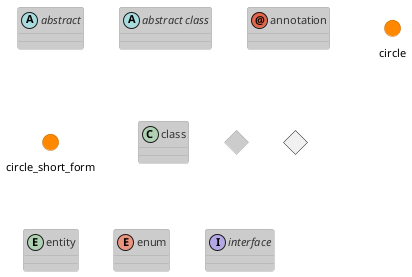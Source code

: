 ' Do not edit
' Theme Gallery
' autogenerated by script
'
@startuml
!theme reddress-lightorange
abstract        abstract
abstract class  "abstract class"
annotation      annotation
circle          circle
()              circle_short_form
class           class
diamond         diamond
<>              diamond_short_form
entity          entity
enum            enum
interface       interface
@enduml
